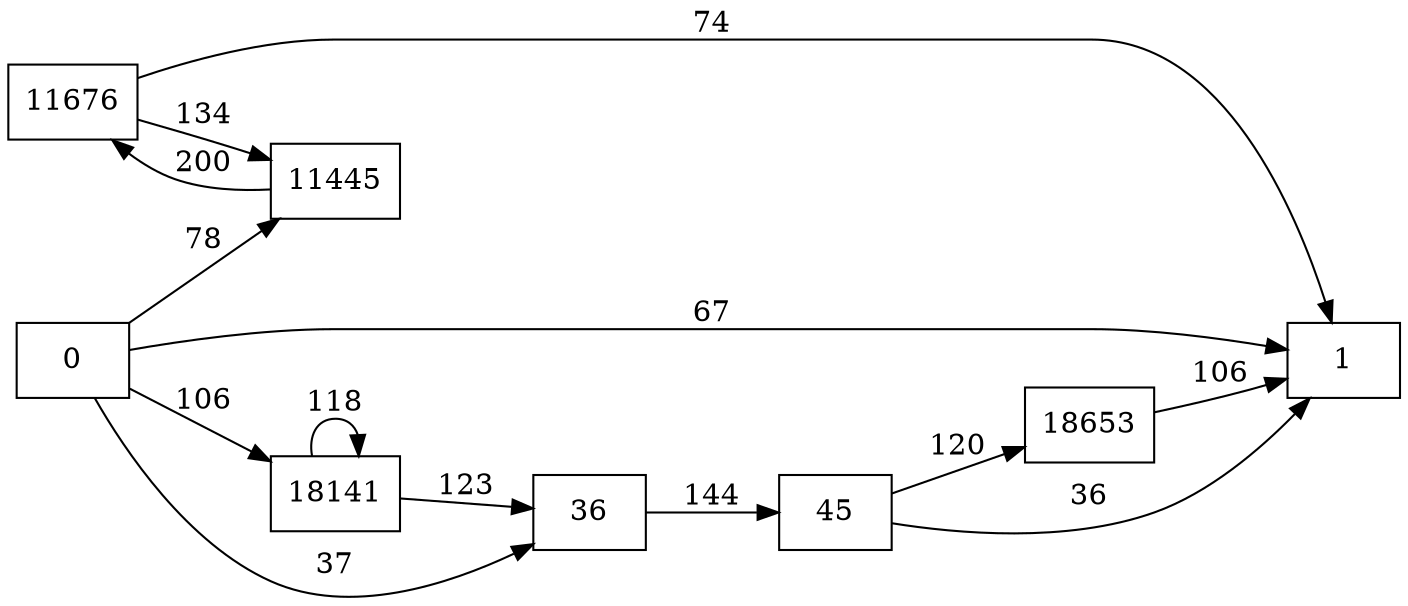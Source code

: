 digraph {
	graph [rankdir=LR]
	node [shape=rectangle]
	36 -> 45 [label=144]
	45 -> 1 [label=36]
	45 -> 18653 [label=120]
	11445 -> 11676 [label=200]
	11676 -> 11445 [label=134]
	11676 -> 1 [label=74]
	18141 -> 18141 [label=118]
	18141 -> 36 [label=123]
	18653 -> 1 [label=106]
	0 -> 36 [label=37]
	0 -> 1 [label=67]
	0 -> 11445 [label=78]
	0 -> 18141 [label=106]
}
